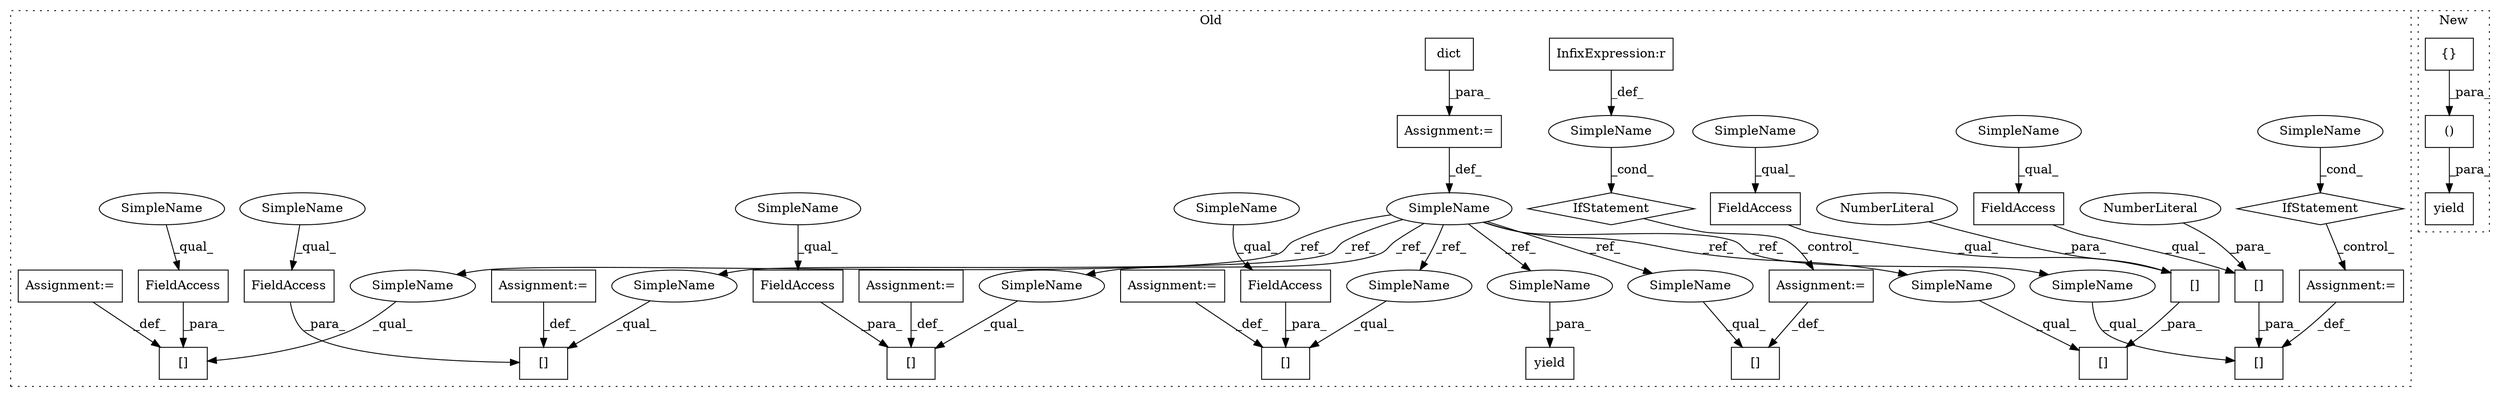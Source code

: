 digraph G {
subgraph cluster0 {
1 [label="dict" a="32" s="29685" l="6" shape="box"];
4 [label="[]" a="2" s="29779,29803" l="10,1" shape="box"];
5 [label="Assignment:=" a="7" s="29684" l="1" shape="box"];
6 [label="SimpleName" a="42" s="29675" l="9" shape="ellipse"];
7 [label="yield" a="112" s="31216" l="7" shape="box"];
8 [label="[]" a="2" s="30009,30039" l="10,1" shape="box"];
10 [label="Assignment:=" a="7" s="30040" l="1" shape="box"];
11 [label="[]" a="2" s="31144,31171" l="10,1" shape="box"];
12 [label="Assignment:=" a="7" s="31172" l="1" shape="box"];
13 [label="[]" a="2" s="29789,29802" l="12,1" shape="box"];
14 [label="NumberLiteral" a="34" s="29801" l="1" shape="ellipse"];
15 [label="InfixExpression:r" a="27" s="29987" l="4" shape="box"];
16 [label="SimpleName" a="42" s="" l="" shape="ellipse"];
17 [label="IfStatement" a="25" s="29980,29995" l="4,2" shape="diamond"];
18 [label="FieldAccess" a="22" s="29789" l="11" shape="box"];
19 [label="FieldAccess" a="22" s="29929" l="11" shape="box"];
20 [label="FieldAccess" a="22" s="30954" l="18" shape="box"];
21 [label="[]" a="2" s="29929,29942" l="12,1" shape="box"];
22 [label="NumberLiteral" a="34" s="29941" l="1" shape="ellipse"];
23 [label="[]" a="2" s="29919,29943" l="10,1" shape="box"];
24 [label="FieldAccess" a="22" s="31154" l="17" shape="box"];
25 [label="[]" a="2" s="31084,31109" l="10,1" shape="box"];
26 [label="FieldAccess" a="22" s="31024" l="18" shape="box"];
27 [label="[]" a="2" s="31014,31042" l="10,1" shape="box"];
28 [label="FieldAccess" a="22" s="31094" l="15" shape="box"];
29 [label="Assignment:=" a="7" s="31110" l="1" shape="box"];
30 [label="Assignment:=" a="7" s="31043" l="1" shape="box"];
31 [label="Assignment:=" a="7" s="29944" l="1" shape="box"];
32 [label="[]" a="2" s="30944,30972" l="10,1" shape="box"];
33 [label="SimpleName" a="42" s="" l="" shape="ellipse"];
34 [label="IfStatement" a="25" s="29730,29763" l="4,2" shape="diamond"];
35 [label="Assignment:=" a="7" s="30973" l="1" shape="box"];
36 [label="SimpleName" a="42" s="30009" l="9" shape="ellipse"];
37 [label="SimpleName" a="42" s="29919" l="9" shape="ellipse"];
38 [label="SimpleName" a="42" s="30944" l="9" shape="ellipse"];
39 [label="SimpleName" a="42" s="31223" l="9" shape="ellipse"];
40 [label="SimpleName" a="42" s="31144" l="9" shape="ellipse"];
41 [label="SimpleName" a="42" s="29779" l="9" shape="ellipse"];
42 [label="SimpleName" a="42" s="31084" l="9" shape="ellipse"];
43 [label="SimpleName" a="42" s="31014" l="9" shape="ellipse"];
44 [label="SimpleName" a="42" s="29929" l="4" shape="ellipse"];
45 [label="SimpleName" a="42" s="31154" l="4" shape="ellipse"];
46 [label="SimpleName" a="42" s="30954" l="4" shape="ellipse"];
47 [label="SimpleName" a="42" s="29789" l="4" shape="ellipse"];
48 [label="SimpleName" a="42" s="31094" l="4" shape="ellipse"];
49 [label="SimpleName" a="42" s="31024" l="4" shape="ellipse"];
label = "Old";
style="dotted";
}
subgraph cluster1 {
2 [label="yield" a="112" s="27712" l="16" shape="box"];
3 [label="()" a="106" s="27728" l="60" shape="box"];
9 [label="{}" a="4" s="27783,27787" l="1,1" shape="box"];
label = "New";
style="dotted";
}
1 -> 5 [label="_para_"];
3 -> 2 [label="_para_"];
5 -> 6 [label="_def_"];
6 -> 36 [label="_ref_"];
6 -> 40 [label="_ref_"];
6 -> 37 [label="_ref_"];
6 -> 38 [label="_ref_"];
6 -> 42 [label="_ref_"];
6 -> 41 [label="_ref_"];
6 -> 39 [label="_ref_"];
6 -> 43 [label="_ref_"];
9 -> 3 [label="_para_"];
10 -> 8 [label="_def_"];
12 -> 11 [label="_def_"];
13 -> 4 [label="_para_"];
14 -> 13 [label="_para_"];
15 -> 16 [label="_def_"];
16 -> 17 [label="_cond_"];
17 -> 10 [label="_control_"];
18 -> 13 [label="_qual_"];
19 -> 21 [label="_qual_"];
20 -> 32 [label="_para_"];
21 -> 23 [label="_para_"];
22 -> 21 [label="_para_"];
24 -> 11 [label="_para_"];
26 -> 27 [label="_para_"];
28 -> 25 [label="_para_"];
29 -> 25 [label="_def_"];
30 -> 27 [label="_def_"];
31 -> 23 [label="_def_"];
33 -> 34 [label="_cond_"];
34 -> 31 [label="_control_"];
35 -> 32 [label="_def_"];
36 -> 8 [label="_qual_"];
37 -> 23 [label="_qual_"];
38 -> 32 [label="_qual_"];
39 -> 7 [label="_para_"];
40 -> 11 [label="_qual_"];
41 -> 4 [label="_qual_"];
42 -> 25 [label="_qual_"];
43 -> 27 [label="_qual_"];
44 -> 19 [label="_qual_"];
45 -> 24 [label="_qual_"];
46 -> 20 [label="_qual_"];
47 -> 18 [label="_qual_"];
48 -> 28 [label="_qual_"];
49 -> 26 [label="_qual_"];
}